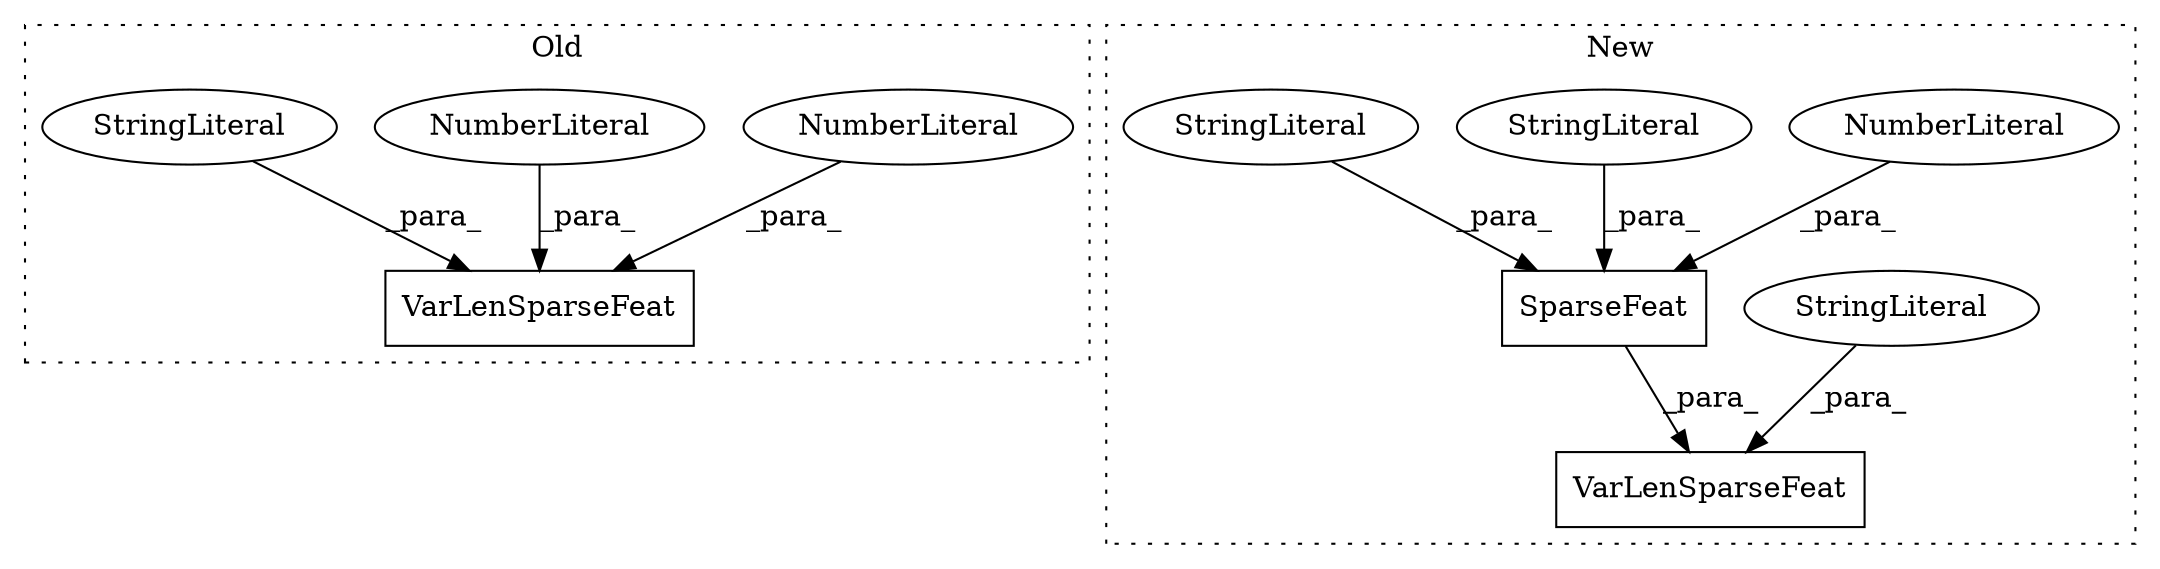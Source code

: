 digraph G {
subgraph cluster0 {
1 [label="VarLenSparseFeat" a="32" s="2097,2159" l="17,1" shape="box"];
3 [label="NumberLiteral" a="34" s="2130" l="1" shape="ellipse"];
4 [label="NumberLiteral" a="34" s="2138" l="1" shape="ellipse"];
7 [label="StringLiteral" a="45" s="2140" l="6" shape="ellipse"];
label = "Old";
style="dotted";
}
subgraph cluster1 {
2 [label="VarLenSparseFeat" a="32" s="2197,2285" l="17,1" shape="box"];
5 [label="SparseFeat" a="32" s="2214,2269" l="11,1" shape="box"];
6 [label="NumberLiteral" a="34" s="2254" l="1" shape="ellipse"];
8 [label="StringLiteral" a="45" s="2273" l="12" shape="ellipse"];
9 [label="StringLiteral" a="45" s="2225" l="22" shape="ellipse"];
10 [label="StringLiteral" a="45" s="2256" l="13" shape="ellipse"];
label = "New";
style="dotted";
}
3 -> 1 [label="_para_"];
4 -> 1 [label="_para_"];
5 -> 2 [label="_para_"];
6 -> 5 [label="_para_"];
7 -> 1 [label="_para_"];
8 -> 2 [label="_para_"];
9 -> 5 [label="_para_"];
10 -> 5 [label="_para_"];
}